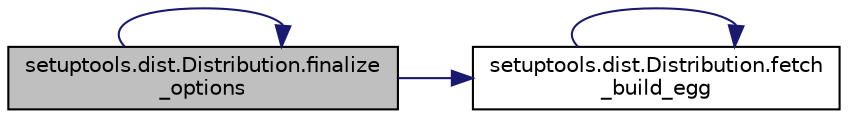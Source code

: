 digraph "setuptools.dist.Distribution.finalize_options"
{
 // LATEX_PDF_SIZE
  edge [fontname="Helvetica",fontsize="10",labelfontname="Helvetica",labelfontsize="10"];
  node [fontname="Helvetica",fontsize="10",shape=record];
  rankdir="LR";
  Node1 [label="setuptools.dist.Distribution.finalize\l_options",height=0.2,width=0.4,color="black", fillcolor="grey75", style="filled", fontcolor="black",tooltip=" "];
  Node1 -> Node2 [color="midnightblue",fontsize="10",style="solid",fontname="Helvetica"];
  Node2 [label="setuptools.dist.Distribution.fetch\l_build_egg",height=0.2,width=0.4,color="black", fillcolor="white", style="filled",URL="$d0/d9f/classsetuptools_1_1dist_1_1_distribution.html#a17bce0b77bfb0a4d06aa9422f1e5e0bf",tooltip=" "];
  Node2 -> Node2 [color="midnightblue",fontsize="10",style="solid",fontname="Helvetica"];
  Node1 -> Node1 [color="midnightblue",fontsize="10",style="solid",fontname="Helvetica"];
}
